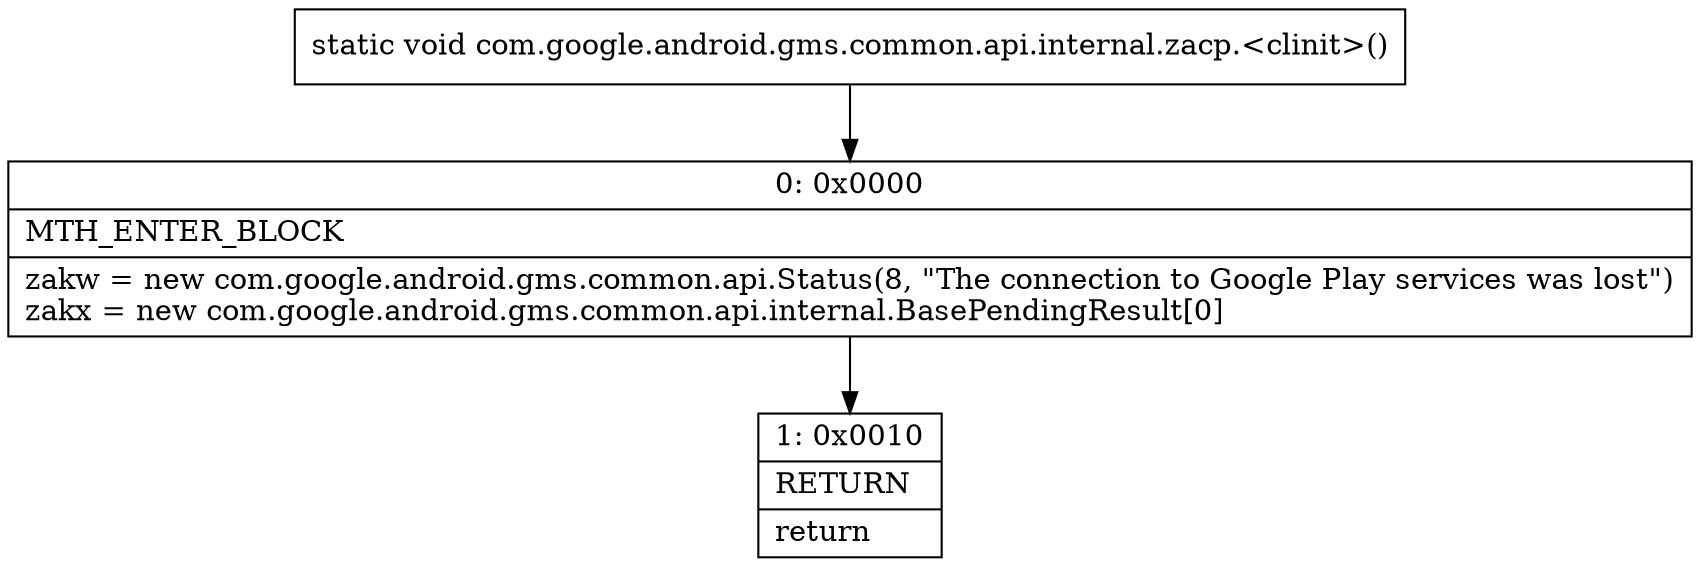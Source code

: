 digraph "CFG forcom.google.android.gms.common.api.internal.zacp.\<clinit\>()V" {
Node_0 [shape=record,label="{0\:\ 0x0000|MTH_ENTER_BLOCK\l|zakw = new com.google.android.gms.common.api.Status(8, \"The connection to Google Play services was lost\")\lzakx = new com.google.android.gms.common.api.internal.BasePendingResult[0]\l}"];
Node_1 [shape=record,label="{1\:\ 0x0010|RETURN\l|return\l}"];
MethodNode[shape=record,label="{static void com.google.android.gms.common.api.internal.zacp.\<clinit\>() }"];
MethodNode -> Node_0;
Node_0 -> Node_1;
}

